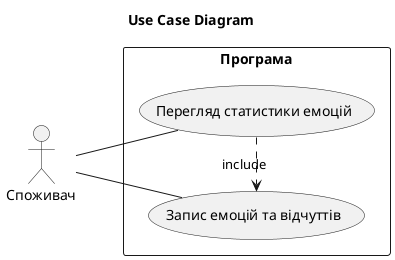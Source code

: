 @startuml

title Use Case Diagram

left to right direction

actor Споживач
rectangle "Програма" {
    usecase (Запис емоцій та відчуттів)
    usecase (Перегляд статистики емоцій)
    
    Споживач -- (Запис емоцій та відчуттів)
    Споживач -- (Перегляд статистики емоцій)
    (Перегляд статистики емоцій) .> (Запис емоцій та відчуттів) : include
}

@enduml
